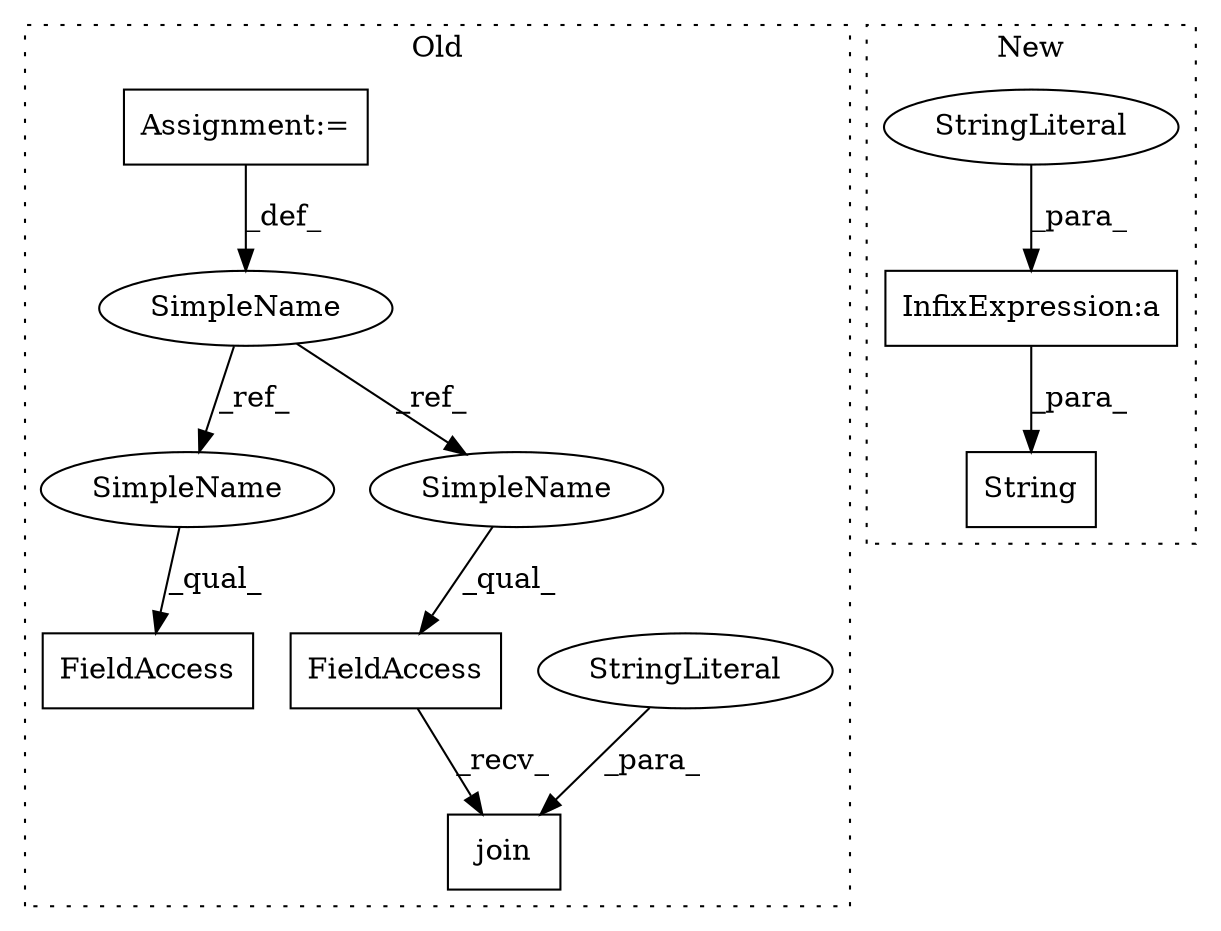 digraph G {
subgraph cluster0 {
1 [label="join" a="32" s="1066,1097" l="5,1" shape="box"];
3 [label="FieldAccess" a="22" s="1058" l="7" shape="box"];
4 [label="StringLiteral" a="45" s="1084" l="13" shape="ellipse"];
5 [label="Assignment:=" a="7" s="523" l="2" shape="box"];
6 [label="FieldAccess" a="22" s="1109" l="7" shape="box"];
7 [label="SimpleName" a="42" s="523" l="2" shape="ellipse"];
10 [label="SimpleName" a="42" s="1109" l="2" shape="ellipse"];
11 [label="SimpleName" a="42" s="1058" l="2" shape="ellipse"];
label = "Old";
style="dotted";
}
subgraph cluster1 {
2 [label="String" a="32" s="1244,1279" l="7,1" shape="box"];
8 [label="InfixExpression:a" a="27" s="1263" l="3" shape="box"];
9 [label="StringLiteral" a="45" s="1266" l="13" shape="ellipse"];
label = "New";
style="dotted";
}
3 -> 1 [label="_recv_"];
4 -> 1 [label="_para_"];
5 -> 7 [label="_def_"];
7 -> 11 [label="_ref_"];
7 -> 10 [label="_ref_"];
8 -> 2 [label="_para_"];
9 -> 8 [label="_para_"];
10 -> 6 [label="_qual_"];
11 -> 3 [label="_qual_"];
}